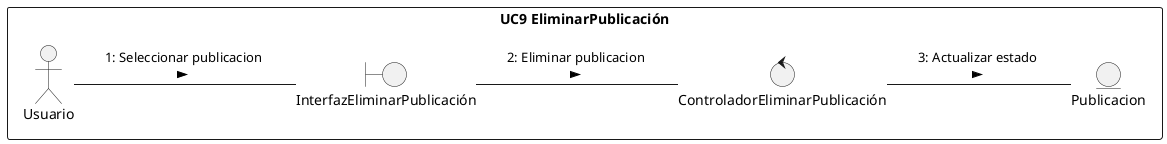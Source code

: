 @startuml DC9
/'
    Crear el diagrama de clases de análisis y de colaboración de los casos de uso prioritarios del proyecto.

    Para conseguir el diagrama de clases seguir los siguientes pasos:

    1. Identificar las clases Entidad (Modelo)
    2. Identificar las clases Interfaz (Vista)
    3. Identificar las clases Control (Controlador)
    4. Identificar las relaciones entre estas clases
    
    Este diagrama debe ser específico de un caso de uso y las clases deben ser representadas con sus estereotipos.
    
    Para conseguir el diagrama de colaboración, identifique las relaciones (enlaces) entre los objetos y los requerimientos (mensajes) sobre cada objeto involucrado en la descripción del caso de uso.
'/
left to right direction

rectangle "UC9 EliminarPublicación"{
    actor Usuario 
    entity Publicacion as e1
    boundary "InterfazEliminarPublicación" as i1
    control "ControladorEliminarPublicación" as c1
}
Usuario -- i1 : "1: Seleccionar publicacion \n >"
i1 -- c1 : "2: Eliminar publicacion \n >"
c1 -- e1 : "3: Actualizar estado \n >"

@enduml